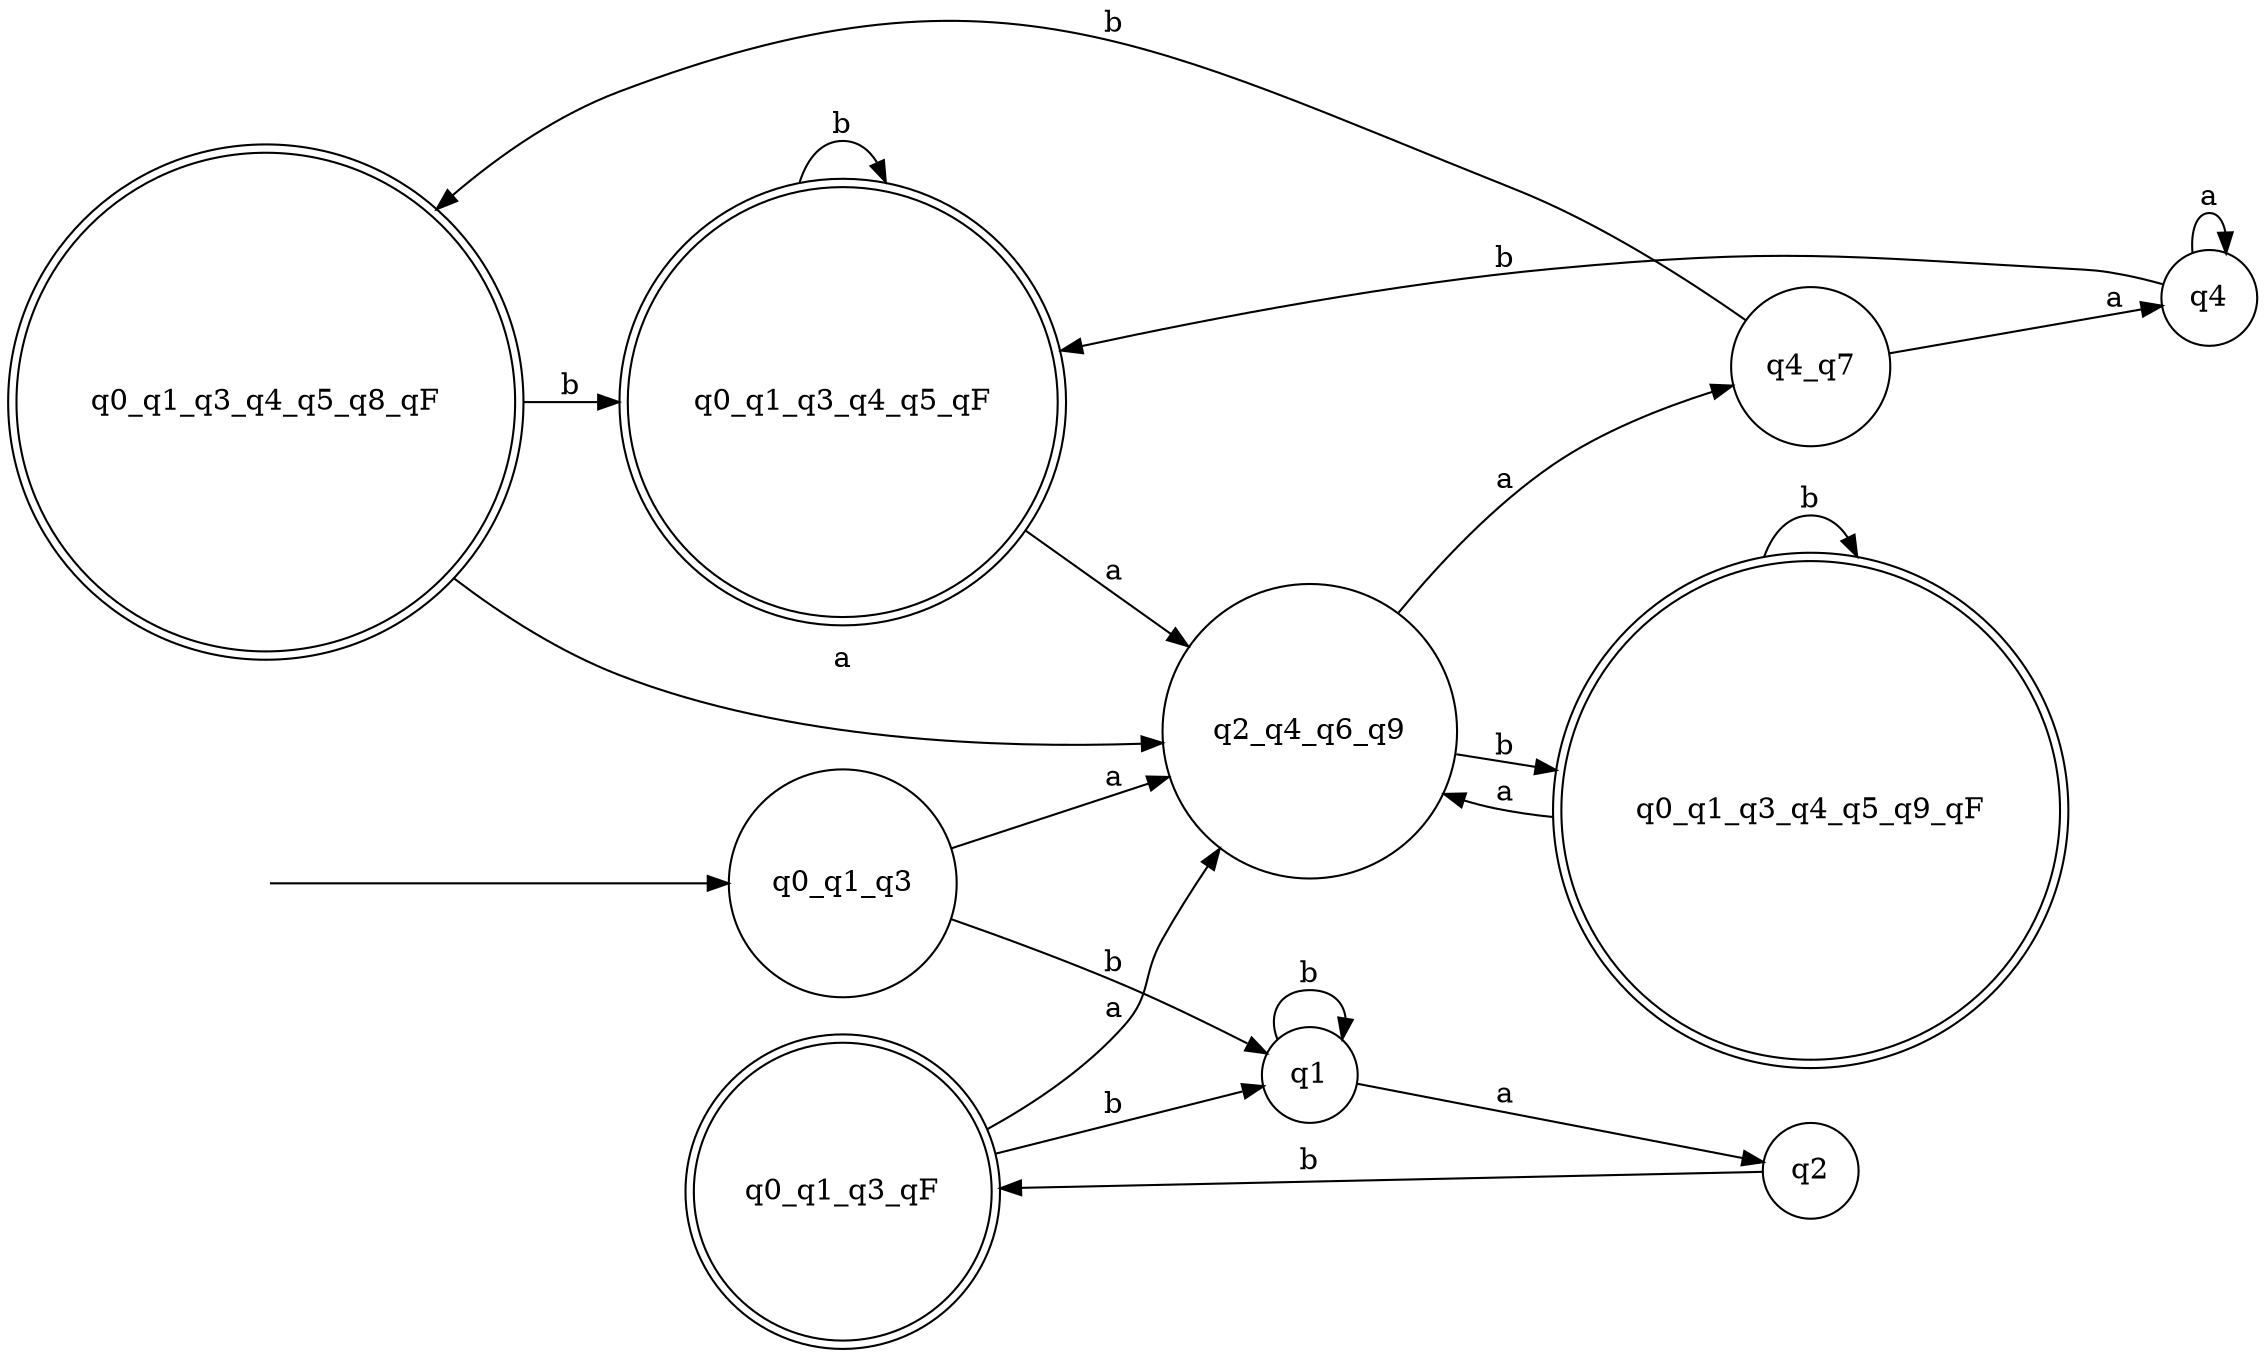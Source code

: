 digraph FiniteStateMachine {
	rankdir=LR;
	node [shape = doublecircle]; q0_q1_q3_q4_q5_q8_qF q0_q1_q3_q4_q5_q9_qF q0_q1_q3_q4_q5_qF q0_q1_q3_qF;
	node [shape = circle];
	start [shape=point, style=invis];
	start -> q0_q1_q3;
	q0_q1_q3 -> q2_q4_q6_q9 [label = "a"];
	q0_q1_q3 -> q1 [label = "b"];
	q0_q1_q3_q4_q5_q8_qF -> q0_q1_q3_q4_q5_qF [label = "b"];
	q0_q1_q3_q4_q5_q8_qF -> q2_q4_q6_q9 [label = "a"];
	q0_q1_q3_q4_q5_q9_qF -> q2_q4_q6_q9 [label = "a"];
	q0_q1_q3_q4_q5_q9_qF -> q0_q1_q3_q4_q5_q9_qF [label = "b"];
	q0_q1_q3_q4_q5_qF -> q2_q4_q6_q9 [label = "a"];
	q0_q1_q3_q4_q5_qF -> q0_q1_q3_q4_q5_qF [label = "b"];
	q0_q1_q3_qF -> q2_q4_q6_q9 [label = "a"];
	q0_q1_q3_qF -> q1 [label = "b"];
	q1 -> q2 [label = "a"];
	q1 -> q1 [label = "b"];
	q2 -> q0_q1_q3_qF [label = "b"];
	q2_q4_q6_q9 -> q4_q7 [label = "a"];
	q2_q4_q6_q9 -> q0_q1_q3_q4_q5_q9_qF [label = "b"];
	q4 -> q4 [label = "a"];
	q4 -> q0_q1_q3_q4_q5_qF [label = "b"];
	q4_q7 -> q4 [label = "a"];
	q4_q7 -> q0_q1_q3_q4_q5_q8_qF [label = "b"];
}
